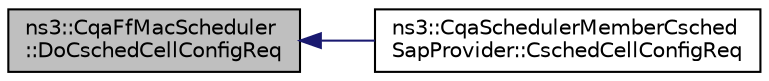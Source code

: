 digraph "ns3::CqaFfMacScheduler::DoCschedCellConfigReq"
{
  edge [fontname="Helvetica",fontsize="10",labelfontname="Helvetica",labelfontsize="10"];
  node [fontname="Helvetica",fontsize="10",shape=record];
  rankdir="LR";
  Node1 [label="ns3::CqaFfMacScheduler\l::DoCschedCellConfigReq",height=0.2,width=0.4,color="black", fillcolor="grey75", style="filled", fontcolor="black"];
  Node1 -> Node2 [dir="back",color="midnightblue",fontsize="10",style="solid"];
  Node2 [label="ns3::CqaSchedulerMemberCsched\lSapProvider::CschedCellConfigReq",height=0.2,width=0.4,color="black", fillcolor="white", style="filled",URL="$d5/dfb/classns3_1_1CqaSchedulerMemberCschedSapProvider.html#ac7f54fc573178557c9d5342b61f238e5",tooltip="CSCHED_CELL_CONFIG_REQ. "];
}
